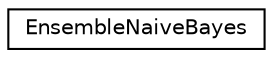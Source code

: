 digraph "Graphical Class Hierarchy"
{
  edge [fontname="Helvetica",fontsize="10",labelfontname="Helvetica",labelfontsize="10"];
  node [fontname="Helvetica",fontsize="10",shape=record];
  rankdir="LR";
  Node0 [label="EnsembleNaiveBayes",height=0.2,width=0.4,color="black", fillcolor="white", style="filled",URL="$classEnsembleNaiveBayes.html"];
}

